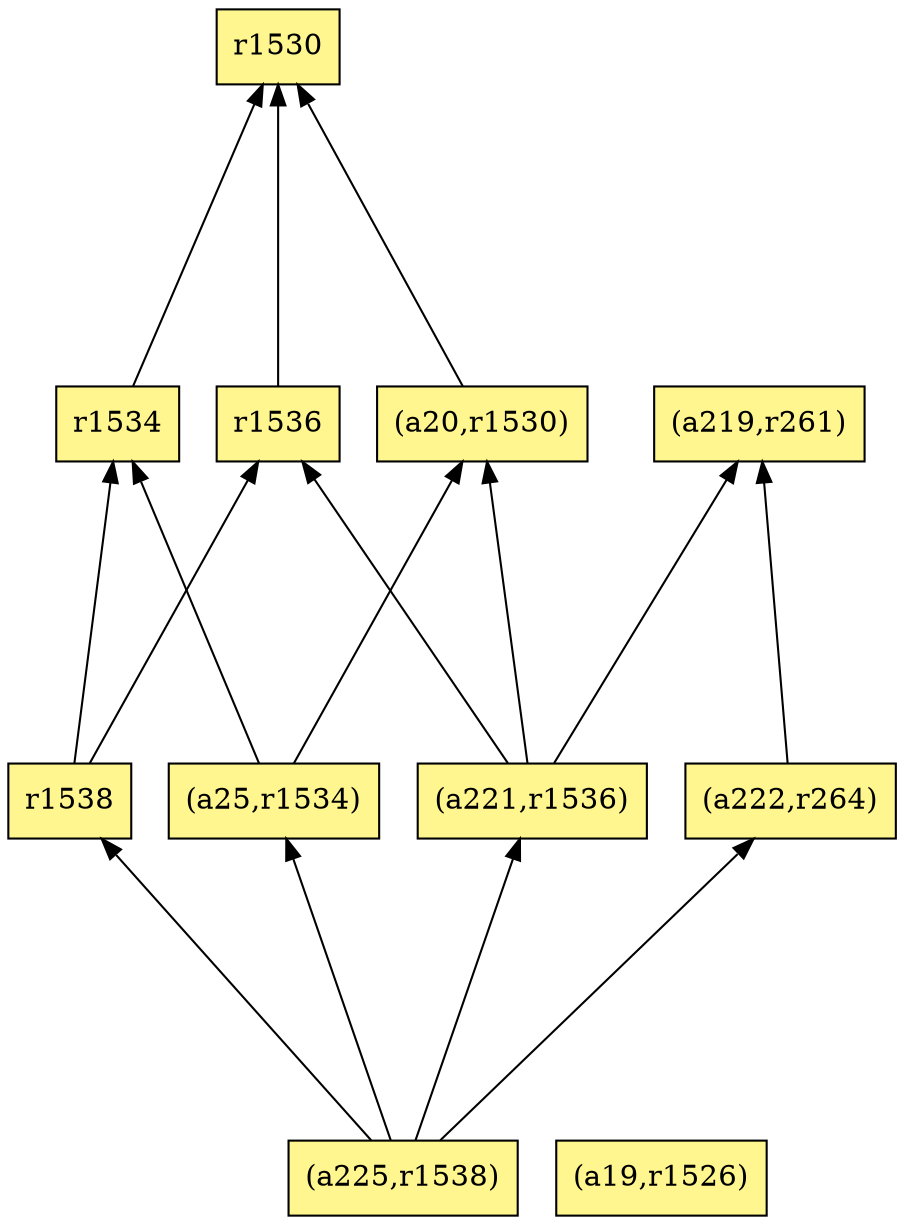 digraph G {
rankdir=BT;ranksep="2.0";
"r1534" [shape=record,fillcolor=khaki1,style=filled,label="{r1534}"];
"r1536" [shape=record,fillcolor=khaki1,style=filled,label="{r1536}"];
"(a20,r1530)" [shape=record,fillcolor=khaki1,style=filled,label="{(a20,r1530)}"];
"(a219,r261)" [shape=record,fillcolor=khaki1,style=filled,label="{(a219,r261)}"];
"r1538" [shape=record,fillcolor=khaki1,style=filled,label="{r1538}"];
"(a25,r1534)" [shape=record,fillcolor=khaki1,style=filled,label="{(a25,r1534)}"];
"(a225,r1538)" [shape=record,fillcolor=khaki1,style=filled,label="{(a225,r1538)}"];
"r1530" [shape=record,fillcolor=khaki1,style=filled,label="{r1530}"];
"(a19,r1526)" [shape=record,fillcolor=khaki1,style=filled,label="{(a19,r1526)}"];
"(a221,r1536)" [shape=record,fillcolor=khaki1,style=filled,label="{(a221,r1536)}"];
"(a222,r264)" [shape=record,fillcolor=khaki1,style=filled,label="{(a222,r264)}"];
"r1534" -> "r1530"
"r1536" -> "r1530"
"(a20,r1530)" -> "r1530"
"r1538" -> "r1534"
"r1538" -> "r1536"
"(a25,r1534)" -> "r1534"
"(a25,r1534)" -> "(a20,r1530)"
"(a225,r1538)" -> "r1538"
"(a225,r1538)" -> "(a25,r1534)"
"(a225,r1538)" -> "(a221,r1536)"
"(a225,r1538)" -> "(a222,r264)"
"(a221,r1536)" -> "(a219,r261)"
"(a221,r1536)" -> "r1536"
"(a221,r1536)" -> "(a20,r1530)"
"(a222,r264)" -> "(a219,r261)"
}
